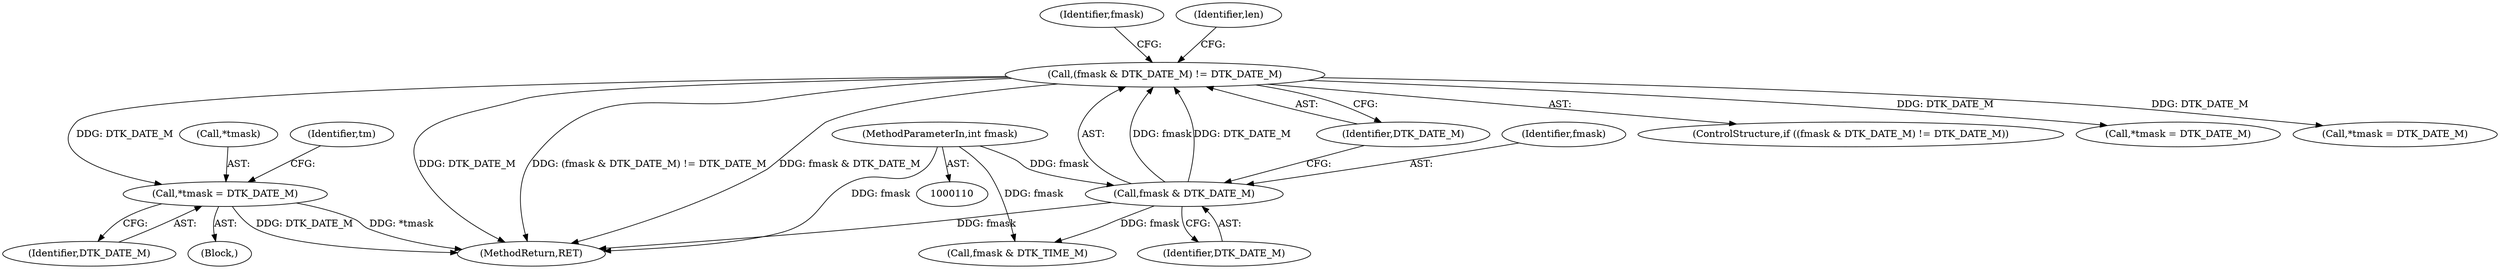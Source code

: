 digraph "0_postgres_4318daecc959886d001a6e79c6ea853e8b1dfb4b_0@pointer" {
"1000175" [label="(Call,*tmask = DTK_DATE_M)"];
"1000164" [label="(Call,(fmask & DTK_DATE_M) != DTK_DATE_M)"];
"1000165" [label="(Call,fmask & DTK_DATE_M)"];
"1000113" [label="(MethodParameterIn,int fmask)"];
"1000167" [label="(Identifier,DTK_DATE_M)"];
"1000113" [label="(MethodParameterIn,int fmask)"];
"1000315" [label="(Identifier,fmask)"];
"1000175" [label="(Call,*tmask = DTK_DATE_M)"];
"1000408" [label="(MethodReturn,RET)"];
"1000164" [label="(Call,(fmask & DTK_DATE_M) != DTK_DATE_M)"];
"1000172" [label="(Identifier,len)"];
"1000178" [label="(Identifier,DTK_DATE_M)"];
"1000174" [label="(Block,)"];
"1000163" [label="(ControlStructure,if ((fmask & DTK_DATE_M) != DTK_DATE_M))"];
"1000168" [label="(Identifier,DTK_DATE_M)"];
"1000176" [label="(Call,*tmask)"];
"1000165" [label="(Call,fmask & DTK_DATE_M)"];
"1000223" [label="(Call,*tmask = DTK_DATE_M)"];
"1000314" [label="(Call,fmask & DTK_TIME_M)"];
"1000275" [label="(Call,*tmask = DTK_DATE_M)"];
"1000166" [label="(Identifier,fmask)"];
"1000181" [label="(Identifier,tm)"];
"1000175" -> "1000174"  [label="AST: "];
"1000175" -> "1000178"  [label="CFG: "];
"1000176" -> "1000175"  [label="AST: "];
"1000178" -> "1000175"  [label="AST: "];
"1000181" -> "1000175"  [label="CFG: "];
"1000175" -> "1000408"  [label="DDG: DTK_DATE_M"];
"1000175" -> "1000408"  [label="DDG: *tmask"];
"1000164" -> "1000175"  [label="DDG: DTK_DATE_M"];
"1000164" -> "1000163"  [label="AST: "];
"1000164" -> "1000168"  [label="CFG: "];
"1000165" -> "1000164"  [label="AST: "];
"1000168" -> "1000164"  [label="AST: "];
"1000172" -> "1000164"  [label="CFG: "];
"1000315" -> "1000164"  [label="CFG: "];
"1000164" -> "1000408"  [label="DDG: DTK_DATE_M"];
"1000164" -> "1000408"  [label="DDG: (fmask & DTK_DATE_M) != DTK_DATE_M"];
"1000164" -> "1000408"  [label="DDG: fmask & DTK_DATE_M"];
"1000165" -> "1000164"  [label="DDG: fmask"];
"1000165" -> "1000164"  [label="DDG: DTK_DATE_M"];
"1000164" -> "1000223"  [label="DDG: DTK_DATE_M"];
"1000164" -> "1000275"  [label="DDG: DTK_DATE_M"];
"1000165" -> "1000167"  [label="CFG: "];
"1000166" -> "1000165"  [label="AST: "];
"1000167" -> "1000165"  [label="AST: "];
"1000168" -> "1000165"  [label="CFG: "];
"1000165" -> "1000408"  [label="DDG: fmask"];
"1000113" -> "1000165"  [label="DDG: fmask"];
"1000165" -> "1000314"  [label="DDG: fmask"];
"1000113" -> "1000110"  [label="AST: "];
"1000113" -> "1000408"  [label="DDG: fmask"];
"1000113" -> "1000314"  [label="DDG: fmask"];
}
